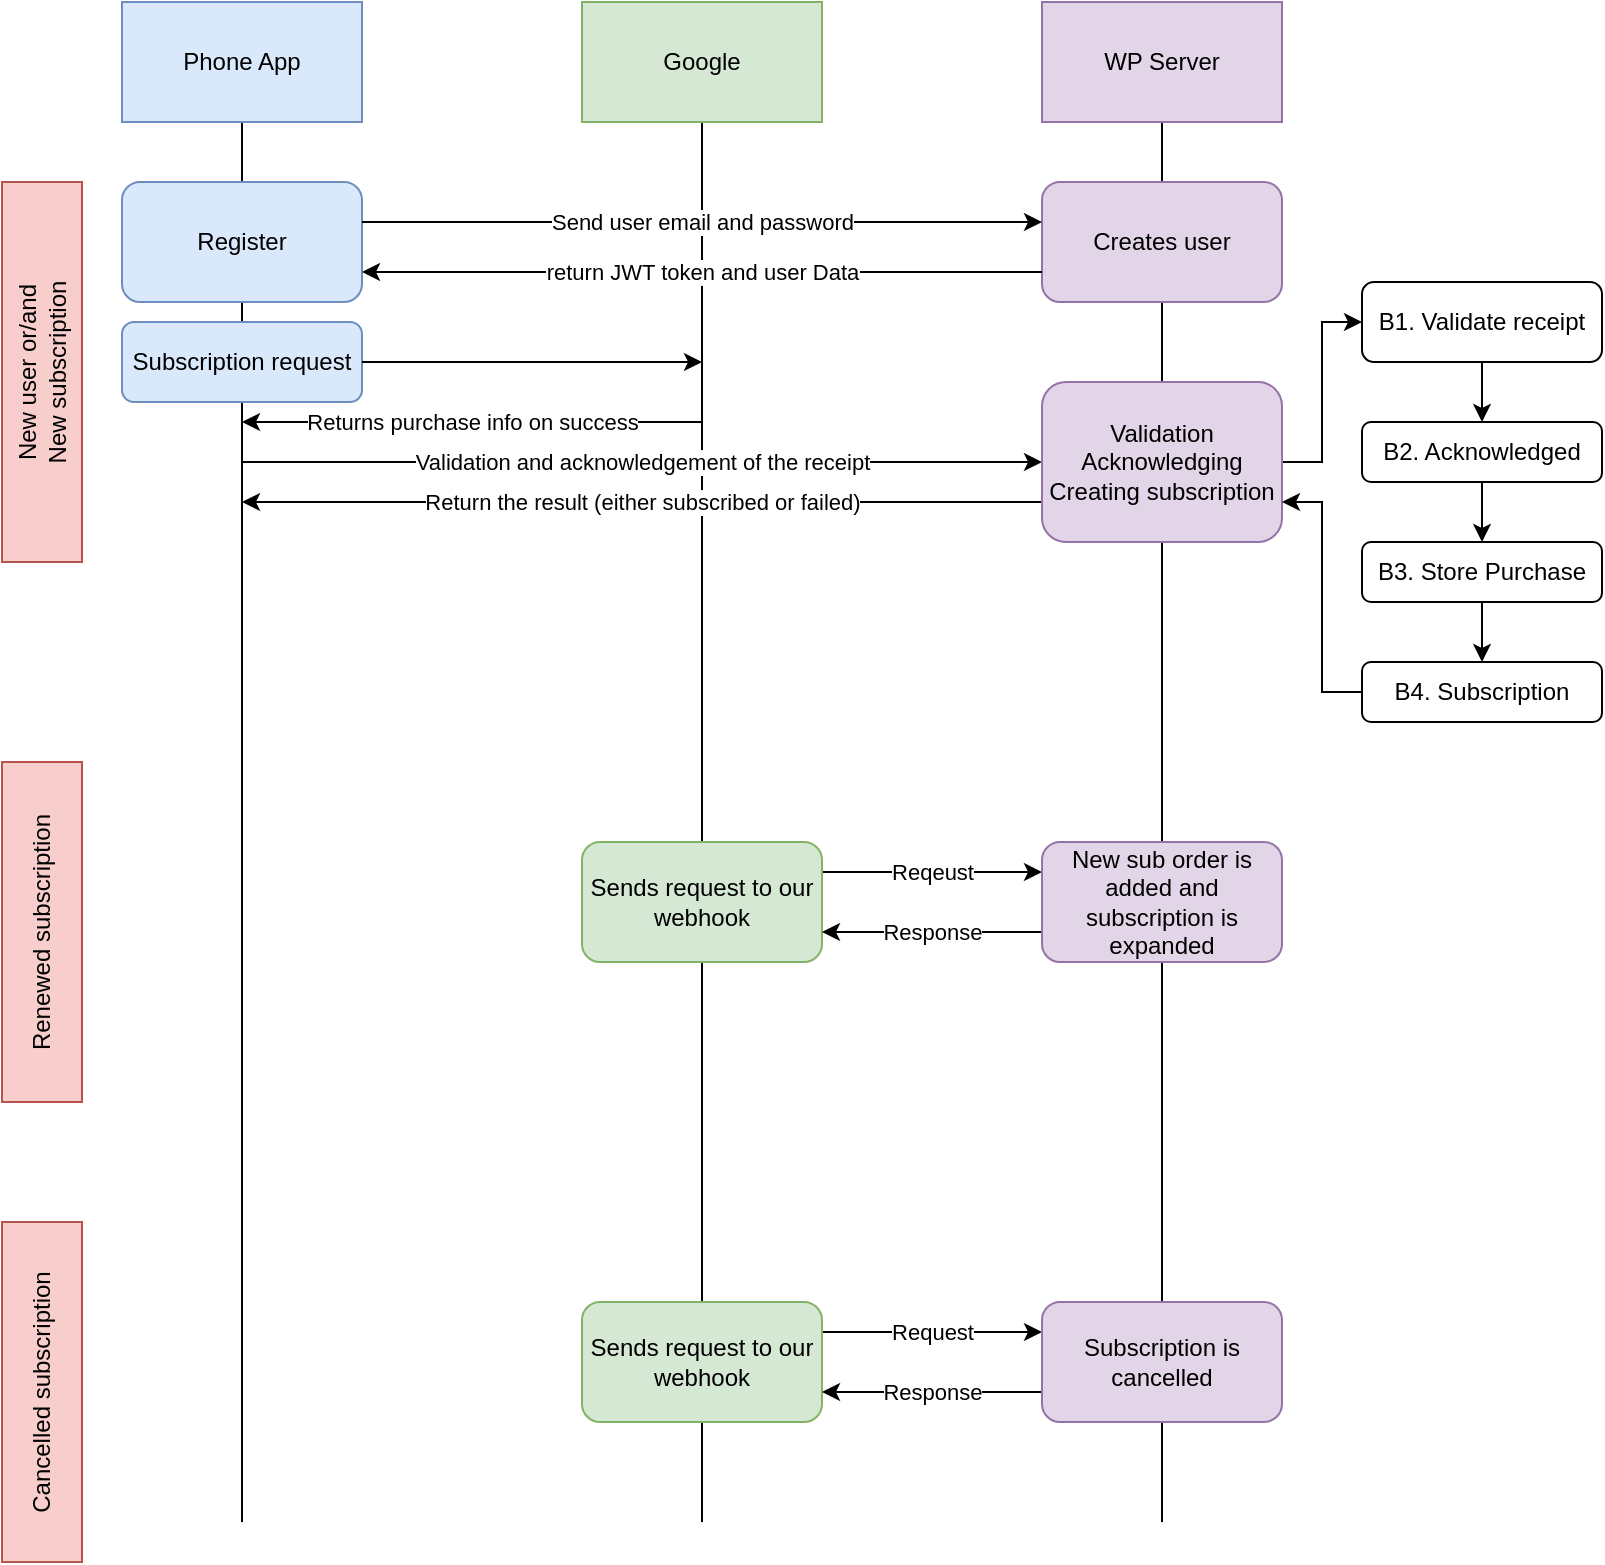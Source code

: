 <mxfile version="24.7.17">
  <diagram id="C5RBs43oDa-KdzZeNtuy" name="Page-1">
    <mxGraphModel dx="2261" dy="758" grid="1" gridSize="10" guides="1" tooltips="1" connect="1" arrows="1" fold="1" page="1" pageScale="1" pageWidth="827" pageHeight="1169" math="0" shadow="0">
      <root>
        <mxCell id="WIyWlLk6GJQsqaUBKTNV-0" />
        <mxCell id="WIyWlLk6GJQsqaUBKTNV-1" parent="WIyWlLk6GJQsqaUBKTNV-0" />
        <mxCell id="4ml4nKJ29lIgeiAaKQGs-17" value="" style="endArrow=none;html=1;rounded=0;entryX=0.5;entryY=1;entryDx=0;entryDy=0;" edge="1" parent="WIyWlLk6GJQsqaUBKTNV-1" target="4ml4nKJ29lIgeiAaKQGs-1">
          <mxGeometry width="50" height="50" relative="1" as="geometry">
            <mxPoint x="110" y="840" as="sourcePoint" />
            <mxPoint x="80" y="370" as="targetPoint" />
          </mxGeometry>
        </mxCell>
        <mxCell id="4ml4nKJ29lIgeiAaKQGs-15" value="" style="endArrow=none;html=1;rounded=0;" edge="1" parent="WIyWlLk6GJQsqaUBKTNV-1" source="4ml4nKJ29lIgeiAaKQGs-21">
          <mxGeometry width="50" height="50" relative="1" as="geometry">
            <mxPoint x="570" y="770" as="sourcePoint" />
            <mxPoint x="570" y="140" as="targetPoint" />
          </mxGeometry>
        </mxCell>
        <mxCell id="4ml4nKJ29lIgeiAaKQGs-12" value="" style="endArrow=none;html=1;rounded=0;" edge="1" parent="WIyWlLk6GJQsqaUBKTNV-1" source="4ml4nKJ29lIgeiAaKQGs-37">
          <mxGeometry width="50" height="50" relative="1" as="geometry">
            <mxPoint x="340" y="840" as="sourcePoint" />
            <mxPoint x="340" y="140" as="targetPoint" />
          </mxGeometry>
        </mxCell>
        <mxCell id="4ml4nKJ29lIgeiAaKQGs-0" value="Creates user" style="rounded=1;whiteSpace=wrap;html=1;fillColor=#e1d5e7;strokeColor=#9673a6;" vertex="1" parent="WIyWlLk6GJQsqaUBKTNV-1">
          <mxGeometry x="510" y="170" width="120" height="60" as="geometry" />
        </mxCell>
        <mxCell id="4ml4nKJ29lIgeiAaKQGs-1" value="Phone App" style="rounded=0;whiteSpace=wrap;html=1;fillColor=#dae8fc;strokeColor=#6c8ebf;" vertex="1" parent="WIyWlLk6GJQsqaUBKTNV-1">
          <mxGeometry x="50" y="80" width="120" height="60" as="geometry" />
        </mxCell>
        <mxCell id="4ml4nKJ29lIgeiAaKQGs-2" value="Google" style="rounded=0;whiteSpace=wrap;html=1;fillColor=#d5e8d4;strokeColor=#82b366;" vertex="1" parent="WIyWlLk6GJQsqaUBKTNV-1">
          <mxGeometry x="280" y="80" width="120" height="60" as="geometry" />
        </mxCell>
        <mxCell id="4ml4nKJ29lIgeiAaKQGs-3" value="WP Server" style="rounded=0;whiteSpace=wrap;html=1;fillColor=#e1d5e7;strokeColor=#9673a6;" vertex="1" parent="WIyWlLk6GJQsqaUBKTNV-1">
          <mxGeometry x="510" y="80" width="120" height="60" as="geometry" />
        </mxCell>
        <mxCell id="4ml4nKJ29lIgeiAaKQGs-4" value="&lt;div&gt;New user or/and&lt;br&gt;&lt;/div&gt;&lt;div&gt;New subscription&lt;br&gt;&lt;/div&gt;" style="rounded=0;whiteSpace=wrap;html=1;horizontal=0;fillColor=#f8cecc;strokeColor=#b85450;" vertex="1" parent="WIyWlLk6GJQsqaUBKTNV-1">
          <mxGeometry x="-10" y="170" width="40" height="190" as="geometry" />
        </mxCell>
        <mxCell id="4ml4nKJ29lIgeiAaKQGs-6" value="Cancelled subscription" style="rounded=0;whiteSpace=wrap;html=1;horizontal=0;fillColor=#f8cecc;strokeColor=#b85450;" vertex="1" parent="WIyWlLk6GJQsqaUBKTNV-1">
          <mxGeometry x="-10" y="690" width="40" height="170" as="geometry" />
        </mxCell>
        <mxCell id="4ml4nKJ29lIgeiAaKQGs-7" value="Renewed subscription" style="rounded=0;whiteSpace=wrap;html=1;horizontal=0;fillColor=#f8cecc;strokeColor=#b85450;" vertex="1" parent="WIyWlLk6GJQsqaUBKTNV-1">
          <mxGeometry x="-10" y="460" width="40" height="170" as="geometry" />
        </mxCell>
        <mxCell id="4ml4nKJ29lIgeiAaKQGs-8" value="Register" style="rounded=1;whiteSpace=wrap;html=1;fillColor=#dae8fc;strokeColor=#6c8ebf;" vertex="1" parent="WIyWlLk6GJQsqaUBKTNV-1">
          <mxGeometry x="50" y="170" width="120" height="60" as="geometry" />
        </mxCell>
        <mxCell id="4ml4nKJ29lIgeiAaKQGs-9" value="Send user email and password" style="endArrow=classic;html=1;rounded=0;exitX=1;exitY=0.5;exitDx=0;exitDy=0;entryX=0;entryY=0.5;entryDx=0;entryDy=0;" edge="1" parent="WIyWlLk6GJQsqaUBKTNV-1">
          <mxGeometry width="50" height="50" relative="1" as="geometry">
            <mxPoint x="170" y="190" as="sourcePoint" />
            <mxPoint x="510" y="190" as="targetPoint" />
          </mxGeometry>
        </mxCell>
        <mxCell id="4ml4nKJ29lIgeiAaKQGs-11" value="return JWT token and user Data" style="endArrow=classic;html=1;rounded=0;exitX=0;exitY=0.75;exitDx=0;exitDy=0;entryX=1;entryY=0.75;entryDx=0;entryDy=0;" edge="1" parent="WIyWlLk6GJQsqaUBKTNV-1" source="4ml4nKJ29lIgeiAaKQGs-0" target="4ml4nKJ29lIgeiAaKQGs-8">
          <mxGeometry width="50" height="50" relative="1" as="geometry">
            <mxPoint x="390" y="450" as="sourcePoint" />
            <mxPoint x="440" y="400" as="targetPoint" />
          </mxGeometry>
        </mxCell>
        <mxCell id="4ml4nKJ29lIgeiAaKQGs-13" value="Subscription request" style="rounded=1;whiteSpace=wrap;html=1;fillColor=#dae8fc;strokeColor=#6c8ebf;" vertex="1" parent="WIyWlLk6GJQsqaUBKTNV-1">
          <mxGeometry x="50" y="240" width="120" height="40" as="geometry" />
        </mxCell>
        <mxCell id="4ml4nKJ29lIgeiAaKQGs-14" value="" style="endArrow=classic;html=1;rounded=0;exitX=1;exitY=0.5;exitDx=0;exitDy=0;" edge="1" parent="WIyWlLk6GJQsqaUBKTNV-1" source="4ml4nKJ29lIgeiAaKQGs-13">
          <mxGeometry width="50" height="50" relative="1" as="geometry">
            <mxPoint x="160" y="310" as="sourcePoint" />
            <mxPoint x="340" y="260" as="targetPoint" />
          </mxGeometry>
        </mxCell>
        <mxCell id="4ml4nKJ29lIgeiAaKQGs-19" value="Returns purchase info on success" style="endArrow=classic;html=1;rounded=0;" edge="1" parent="WIyWlLk6GJQsqaUBKTNV-1">
          <mxGeometry width="50" height="50" relative="1" as="geometry">
            <mxPoint x="340" y="290" as="sourcePoint" />
            <mxPoint x="110" y="290" as="targetPoint" />
          </mxGeometry>
        </mxCell>
        <mxCell id="4ml4nKJ29lIgeiAaKQGs-20" value="Validation and acknowledgement of the receipt " style="endArrow=classic;html=1;rounded=0;entryX=0;entryY=0.5;entryDx=0;entryDy=0;" edge="1" parent="WIyWlLk6GJQsqaUBKTNV-1" target="4ml4nKJ29lIgeiAaKQGs-21">
          <mxGeometry width="50" height="50" relative="1" as="geometry">
            <mxPoint x="110" y="310" as="sourcePoint" />
            <mxPoint x="500" y="310" as="targetPoint" />
          </mxGeometry>
        </mxCell>
        <mxCell id="4ml4nKJ29lIgeiAaKQGs-22" value="Return the result (either subscribed or failed)" style="endArrow=classic;html=1;rounded=0;exitX=0;exitY=0.75;exitDx=0;exitDy=0;" edge="1" parent="WIyWlLk6GJQsqaUBKTNV-1">
          <mxGeometry width="50" height="50" relative="1" as="geometry">
            <mxPoint x="510" y="330" as="sourcePoint" />
            <mxPoint x="110" y="330" as="targetPoint" />
            <Array as="points">
              <mxPoint x="310" y="330" />
            </Array>
          </mxGeometry>
        </mxCell>
        <mxCell id="4ml4nKJ29lIgeiAaKQGs-26" value="" style="endArrow=none;html=1;rounded=0;" edge="1" parent="WIyWlLk6GJQsqaUBKTNV-1" target="4ml4nKJ29lIgeiAaKQGs-21">
          <mxGeometry width="50" height="50" relative="1" as="geometry">
            <mxPoint x="570" y="840" as="sourcePoint" />
            <mxPoint x="570" y="140" as="targetPoint" />
          </mxGeometry>
        </mxCell>
        <mxCell id="4ml4nKJ29lIgeiAaKQGs-34" style="edgeStyle=orthogonalEdgeStyle;rounded=0;orthogonalLoop=1;jettySize=auto;html=1;exitX=1;exitY=0.5;exitDx=0;exitDy=0;entryX=0;entryY=0.5;entryDx=0;entryDy=0;" edge="1" parent="WIyWlLk6GJQsqaUBKTNV-1" source="4ml4nKJ29lIgeiAaKQGs-21" target="4ml4nKJ29lIgeiAaKQGs-27">
          <mxGeometry relative="1" as="geometry" />
        </mxCell>
        <mxCell id="4ml4nKJ29lIgeiAaKQGs-21" value="Validation&lt;br&gt;Acknowledging&lt;br&gt;Creating subscription" style="rounded=1;whiteSpace=wrap;html=1;fillColor=#e1d5e7;strokeColor=#9673a6;" vertex="1" parent="WIyWlLk6GJQsqaUBKTNV-1">
          <mxGeometry x="510" y="270" width="120" height="80" as="geometry" />
        </mxCell>
        <mxCell id="4ml4nKJ29lIgeiAaKQGs-33" style="edgeStyle=orthogonalEdgeStyle;rounded=0;orthogonalLoop=1;jettySize=auto;html=1;entryX=0.5;entryY=0;entryDx=0;entryDy=0;" edge="1" parent="WIyWlLk6GJQsqaUBKTNV-1" source="4ml4nKJ29lIgeiAaKQGs-27" target="4ml4nKJ29lIgeiAaKQGs-28">
          <mxGeometry relative="1" as="geometry" />
        </mxCell>
        <mxCell id="4ml4nKJ29lIgeiAaKQGs-27" value="&lt;div&gt;B1. Validate receipt&lt;/div&gt;" style="rounded=1;whiteSpace=wrap;html=1;" vertex="1" parent="WIyWlLk6GJQsqaUBKTNV-1">
          <mxGeometry x="670" y="220" width="120" height="40" as="geometry" />
        </mxCell>
        <mxCell id="4ml4nKJ29lIgeiAaKQGs-32" style="edgeStyle=orthogonalEdgeStyle;rounded=0;orthogonalLoop=1;jettySize=auto;html=1;exitX=0.5;exitY=1;exitDx=0;exitDy=0;entryX=0.5;entryY=0;entryDx=0;entryDy=0;" edge="1" parent="WIyWlLk6GJQsqaUBKTNV-1" source="4ml4nKJ29lIgeiAaKQGs-28" target="4ml4nKJ29lIgeiAaKQGs-30">
          <mxGeometry relative="1" as="geometry" />
        </mxCell>
        <mxCell id="4ml4nKJ29lIgeiAaKQGs-28" value="B2. Acknowledged" style="rounded=1;whiteSpace=wrap;html=1;" vertex="1" parent="WIyWlLk6GJQsqaUBKTNV-1">
          <mxGeometry x="670" y="290" width="120" height="30" as="geometry" />
        </mxCell>
        <mxCell id="4ml4nKJ29lIgeiAaKQGs-35" style="edgeStyle=orthogonalEdgeStyle;rounded=0;orthogonalLoop=1;jettySize=auto;html=1;entryX=1;entryY=0.75;entryDx=0;entryDy=0;" edge="1" parent="WIyWlLk6GJQsqaUBKTNV-1" source="4ml4nKJ29lIgeiAaKQGs-29" target="4ml4nKJ29lIgeiAaKQGs-21">
          <mxGeometry relative="1" as="geometry" />
        </mxCell>
        <mxCell id="4ml4nKJ29lIgeiAaKQGs-29" value="B4. Subscription" style="rounded=1;whiteSpace=wrap;html=1;" vertex="1" parent="WIyWlLk6GJQsqaUBKTNV-1">
          <mxGeometry x="670" y="410" width="120" height="30" as="geometry" />
        </mxCell>
        <mxCell id="4ml4nKJ29lIgeiAaKQGs-31" style="edgeStyle=orthogonalEdgeStyle;rounded=0;orthogonalLoop=1;jettySize=auto;html=1;" edge="1" parent="WIyWlLk6GJQsqaUBKTNV-1" source="4ml4nKJ29lIgeiAaKQGs-30" target="4ml4nKJ29lIgeiAaKQGs-29">
          <mxGeometry relative="1" as="geometry" />
        </mxCell>
        <mxCell id="4ml4nKJ29lIgeiAaKQGs-30" value="B3. Store Purchase" style="rounded=1;whiteSpace=wrap;html=1;" vertex="1" parent="WIyWlLk6GJQsqaUBKTNV-1">
          <mxGeometry x="670" y="350" width="120" height="30" as="geometry" />
        </mxCell>
        <mxCell id="4ml4nKJ29lIgeiAaKQGs-41" value="Reqeust" style="edgeStyle=orthogonalEdgeStyle;rounded=0;orthogonalLoop=1;jettySize=auto;html=1;exitX=1;exitY=0.25;exitDx=0;exitDy=0;entryX=0;entryY=0.25;entryDx=0;entryDy=0;" edge="1" parent="WIyWlLk6GJQsqaUBKTNV-1" source="4ml4nKJ29lIgeiAaKQGs-36" target="4ml4nKJ29lIgeiAaKQGs-39">
          <mxGeometry relative="1" as="geometry" />
        </mxCell>
        <mxCell id="4ml4nKJ29lIgeiAaKQGs-36" value="Sends request to our webhook" style="rounded=1;whiteSpace=wrap;html=1;fillColor=#d5e8d4;strokeColor=#82b366;" vertex="1" parent="WIyWlLk6GJQsqaUBKTNV-1">
          <mxGeometry x="280" y="500" width="120" height="60" as="geometry" />
        </mxCell>
        <mxCell id="4ml4nKJ29lIgeiAaKQGs-38" value="" style="endArrow=none;html=1;rounded=0;" edge="1" parent="WIyWlLk6GJQsqaUBKTNV-1" target="4ml4nKJ29lIgeiAaKQGs-37">
          <mxGeometry width="50" height="50" relative="1" as="geometry">
            <mxPoint x="340" y="840" as="sourcePoint" />
            <mxPoint x="340" y="140" as="targetPoint" />
          </mxGeometry>
        </mxCell>
        <mxCell id="4ml4nKJ29lIgeiAaKQGs-43" value="Request" style="edgeStyle=orthogonalEdgeStyle;rounded=0;orthogonalLoop=1;jettySize=auto;html=1;exitX=1;exitY=0.25;exitDx=0;exitDy=0;entryX=0;entryY=0.25;entryDx=0;entryDy=0;" edge="1" parent="WIyWlLk6GJQsqaUBKTNV-1" source="4ml4nKJ29lIgeiAaKQGs-37" target="4ml4nKJ29lIgeiAaKQGs-40">
          <mxGeometry relative="1" as="geometry" />
        </mxCell>
        <mxCell id="4ml4nKJ29lIgeiAaKQGs-37" value="Sends request to our webhook" style="rounded=1;whiteSpace=wrap;html=1;fillColor=#d5e8d4;strokeColor=#82b366;" vertex="1" parent="WIyWlLk6GJQsqaUBKTNV-1">
          <mxGeometry x="280" y="730" width="120" height="60" as="geometry" />
        </mxCell>
        <mxCell id="4ml4nKJ29lIgeiAaKQGs-42" value="Response" style="edgeStyle=orthogonalEdgeStyle;rounded=0;orthogonalLoop=1;jettySize=auto;html=1;exitX=0;exitY=0.75;exitDx=0;exitDy=0;entryX=1;entryY=0.75;entryDx=0;entryDy=0;" edge="1" parent="WIyWlLk6GJQsqaUBKTNV-1" source="4ml4nKJ29lIgeiAaKQGs-39" target="4ml4nKJ29lIgeiAaKQGs-36">
          <mxGeometry relative="1" as="geometry" />
        </mxCell>
        <mxCell id="4ml4nKJ29lIgeiAaKQGs-39" value="New sub order is added and subscription is expanded" style="rounded=1;whiteSpace=wrap;html=1;fillColor=#e1d5e7;strokeColor=#9673a6;" vertex="1" parent="WIyWlLk6GJQsqaUBKTNV-1">
          <mxGeometry x="510" y="500" width="120" height="60" as="geometry" />
        </mxCell>
        <mxCell id="4ml4nKJ29lIgeiAaKQGs-44" value="Response" style="edgeStyle=orthogonalEdgeStyle;rounded=0;orthogonalLoop=1;jettySize=auto;html=1;exitX=0;exitY=0.75;exitDx=0;exitDy=0;entryX=1;entryY=0.75;entryDx=0;entryDy=0;" edge="1" parent="WIyWlLk6GJQsqaUBKTNV-1" source="4ml4nKJ29lIgeiAaKQGs-40" target="4ml4nKJ29lIgeiAaKQGs-37">
          <mxGeometry relative="1" as="geometry" />
        </mxCell>
        <mxCell id="4ml4nKJ29lIgeiAaKQGs-40" value="Subscription is cancelled" style="rounded=1;whiteSpace=wrap;html=1;fillColor=#e1d5e7;strokeColor=#9673a6;" vertex="1" parent="WIyWlLk6GJQsqaUBKTNV-1">
          <mxGeometry x="510" y="730" width="120" height="60" as="geometry" />
        </mxCell>
      </root>
    </mxGraphModel>
  </diagram>
</mxfile>
